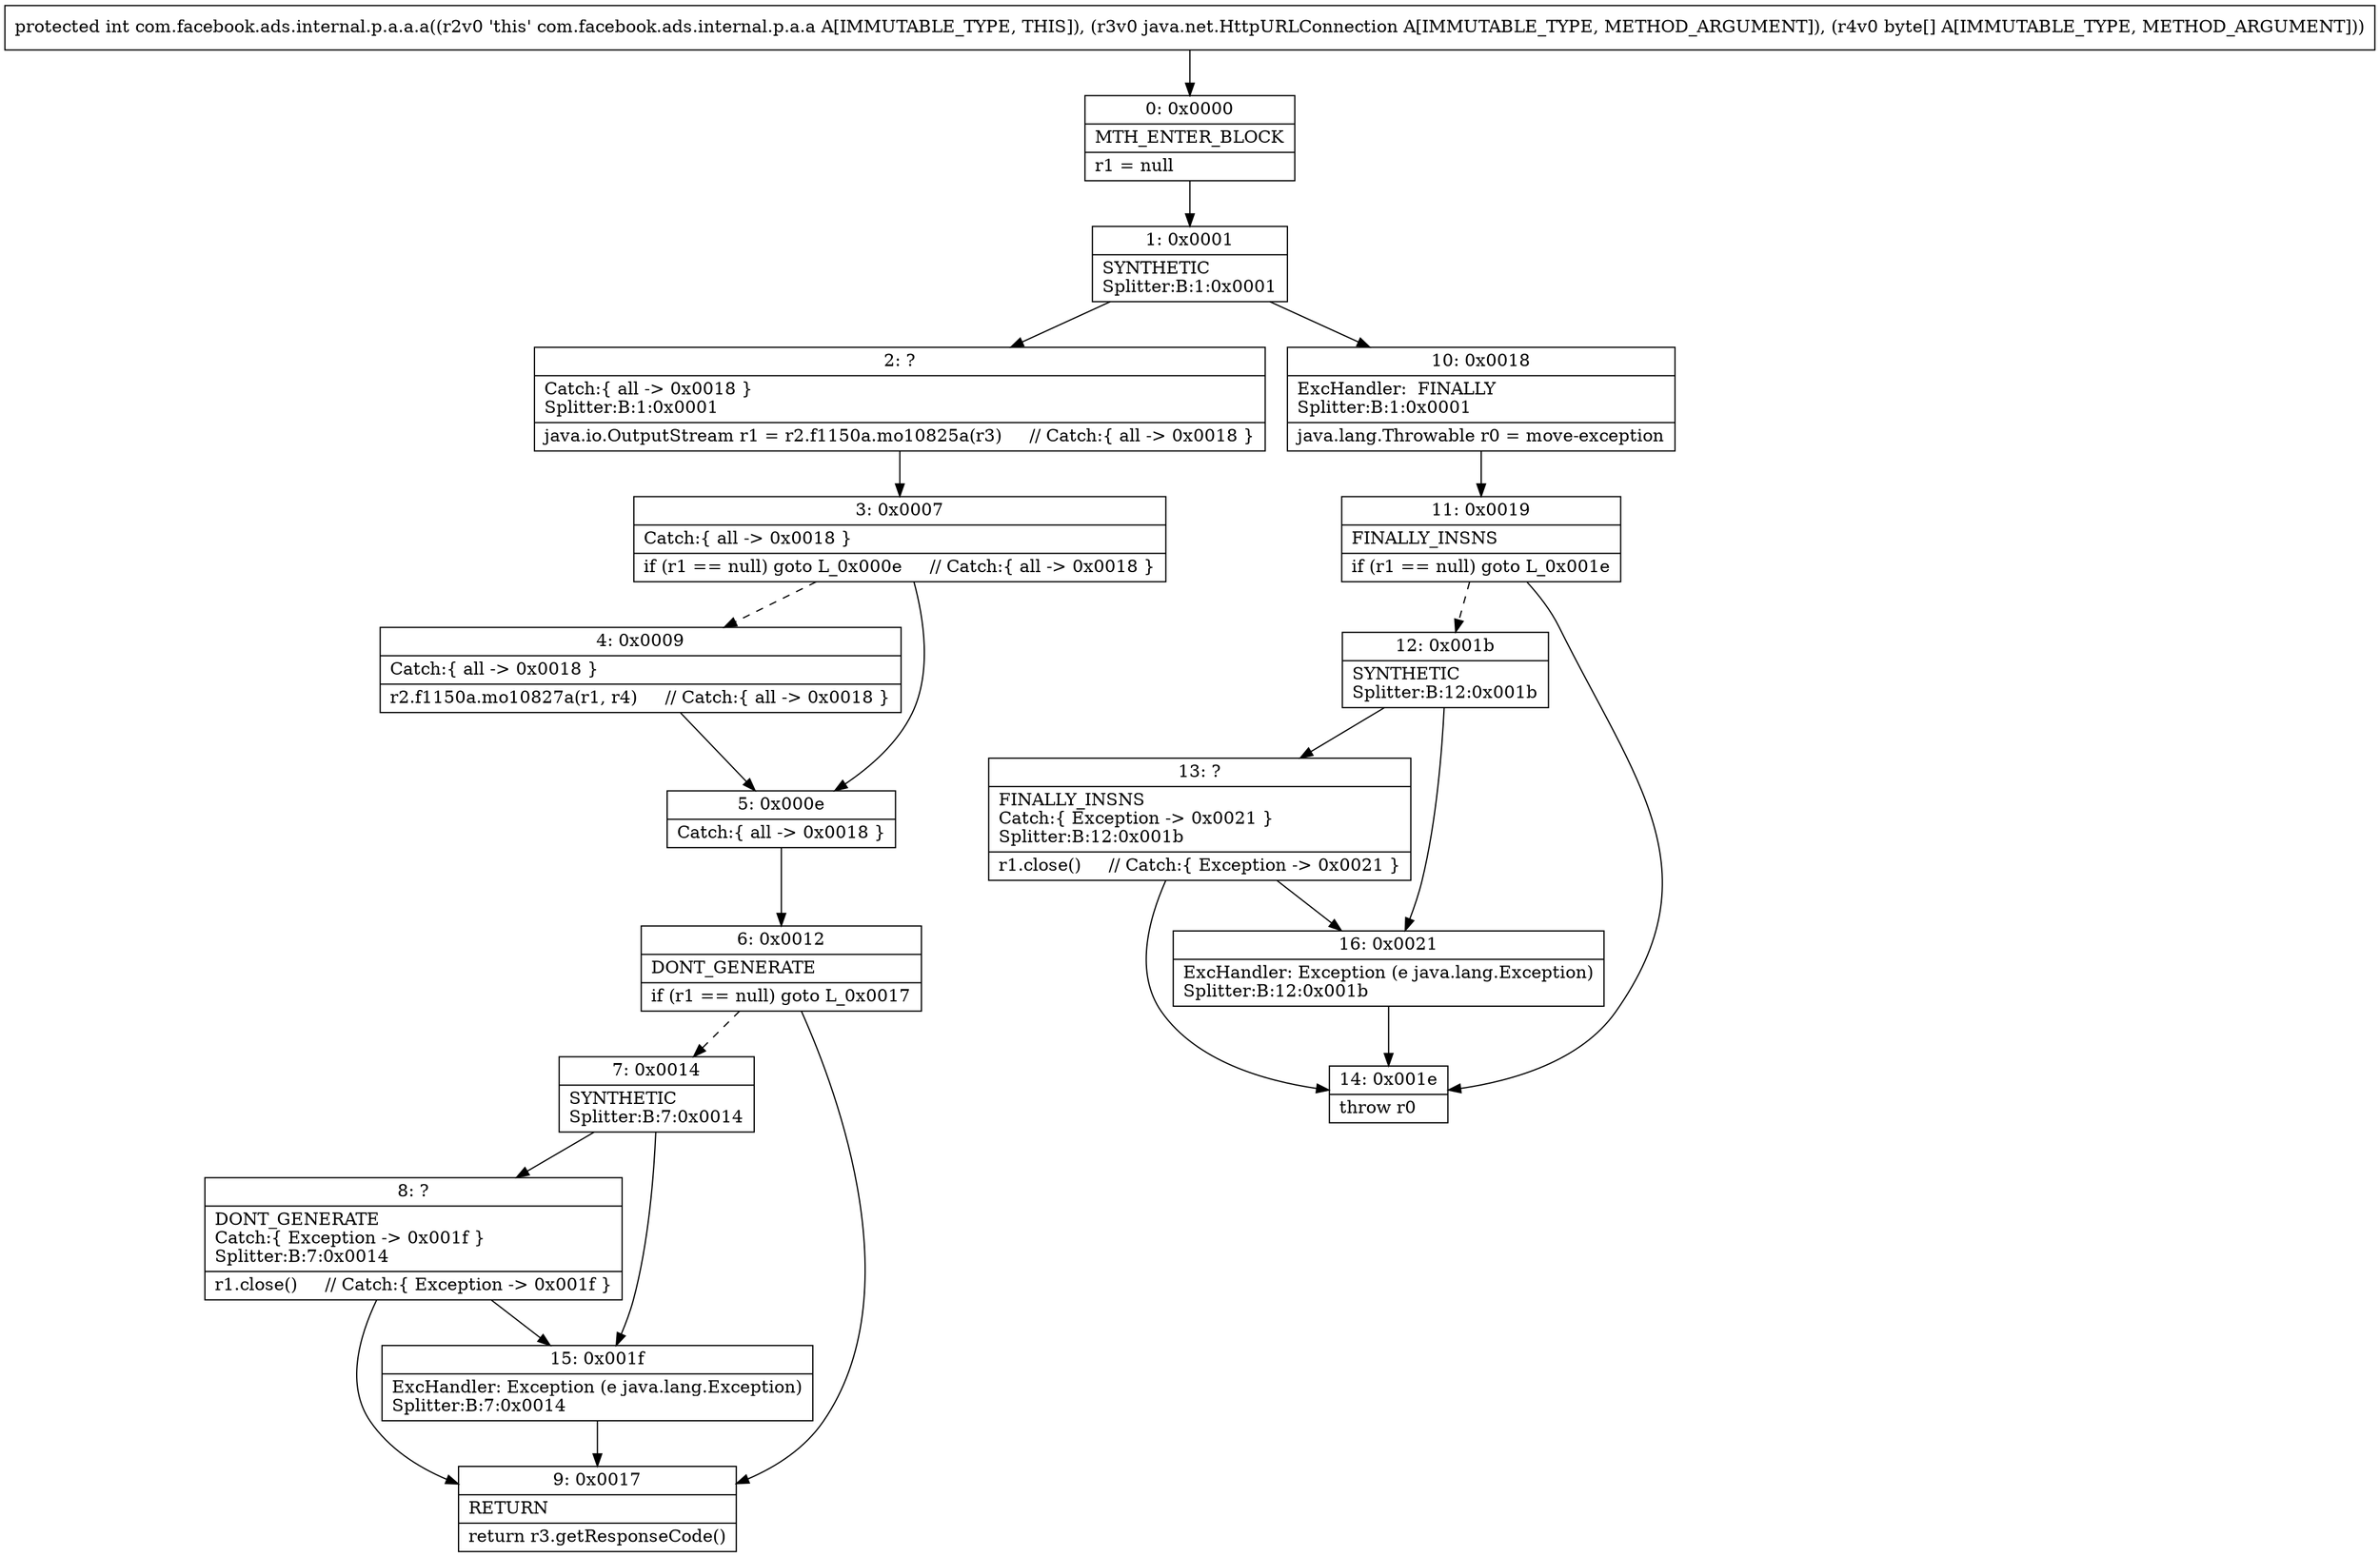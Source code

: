 digraph "CFG forcom.facebook.ads.internal.p.a.a.a(Ljava\/net\/HttpURLConnection;[B)I" {
Node_0 [shape=record,label="{0\:\ 0x0000|MTH_ENTER_BLOCK\l|r1 = null\l}"];
Node_1 [shape=record,label="{1\:\ 0x0001|SYNTHETIC\lSplitter:B:1:0x0001\l}"];
Node_2 [shape=record,label="{2\:\ ?|Catch:\{ all \-\> 0x0018 \}\lSplitter:B:1:0x0001\l|java.io.OutputStream r1 = r2.f1150a.mo10825a(r3)     \/\/ Catch:\{ all \-\> 0x0018 \}\l}"];
Node_3 [shape=record,label="{3\:\ 0x0007|Catch:\{ all \-\> 0x0018 \}\l|if (r1 == null) goto L_0x000e     \/\/ Catch:\{ all \-\> 0x0018 \}\l}"];
Node_4 [shape=record,label="{4\:\ 0x0009|Catch:\{ all \-\> 0x0018 \}\l|r2.f1150a.mo10827a(r1, r4)     \/\/ Catch:\{ all \-\> 0x0018 \}\l}"];
Node_5 [shape=record,label="{5\:\ 0x000e|Catch:\{ all \-\> 0x0018 \}\l}"];
Node_6 [shape=record,label="{6\:\ 0x0012|DONT_GENERATE\l|if (r1 == null) goto L_0x0017\l}"];
Node_7 [shape=record,label="{7\:\ 0x0014|SYNTHETIC\lSplitter:B:7:0x0014\l}"];
Node_8 [shape=record,label="{8\:\ ?|DONT_GENERATE\lCatch:\{ Exception \-\> 0x001f \}\lSplitter:B:7:0x0014\l|r1.close()     \/\/ Catch:\{ Exception \-\> 0x001f \}\l}"];
Node_9 [shape=record,label="{9\:\ 0x0017|RETURN\l|return r3.getResponseCode()\l}"];
Node_10 [shape=record,label="{10\:\ 0x0018|ExcHandler:  FINALLY\lSplitter:B:1:0x0001\l|java.lang.Throwable r0 = move\-exception\l}"];
Node_11 [shape=record,label="{11\:\ 0x0019|FINALLY_INSNS\l|if (r1 == null) goto L_0x001e\l}"];
Node_12 [shape=record,label="{12\:\ 0x001b|SYNTHETIC\lSplitter:B:12:0x001b\l}"];
Node_13 [shape=record,label="{13\:\ ?|FINALLY_INSNS\lCatch:\{ Exception \-\> 0x0021 \}\lSplitter:B:12:0x001b\l|r1.close()     \/\/ Catch:\{ Exception \-\> 0x0021 \}\l}"];
Node_14 [shape=record,label="{14\:\ 0x001e|throw r0\l}"];
Node_15 [shape=record,label="{15\:\ 0x001f|ExcHandler: Exception (e java.lang.Exception)\lSplitter:B:7:0x0014\l}"];
Node_16 [shape=record,label="{16\:\ 0x0021|ExcHandler: Exception (e java.lang.Exception)\lSplitter:B:12:0x001b\l}"];
MethodNode[shape=record,label="{protected int com.facebook.ads.internal.p.a.a.a((r2v0 'this' com.facebook.ads.internal.p.a.a A[IMMUTABLE_TYPE, THIS]), (r3v0 java.net.HttpURLConnection A[IMMUTABLE_TYPE, METHOD_ARGUMENT]), (r4v0 byte[] A[IMMUTABLE_TYPE, METHOD_ARGUMENT])) }"];
MethodNode -> Node_0;
Node_0 -> Node_1;
Node_1 -> Node_2;
Node_1 -> Node_10;
Node_2 -> Node_3;
Node_3 -> Node_4[style=dashed];
Node_3 -> Node_5;
Node_4 -> Node_5;
Node_5 -> Node_6;
Node_6 -> Node_7[style=dashed];
Node_6 -> Node_9;
Node_7 -> Node_8;
Node_7 -> Node_15;
Node_8 -> Node_9;
Node_8 -> Node_15;
Node_10 -> Node_11;
Node_11 -> Node_12[style=dashed];
Node_11 -> Node_14;
Node_12 -> Node_13;
Node_12 -> Node_16;
Node_13 -> Node_14;
Node_13 -> Node_16;
Node_15 -> Node_9;
Node_16 -> Node_14;
}

